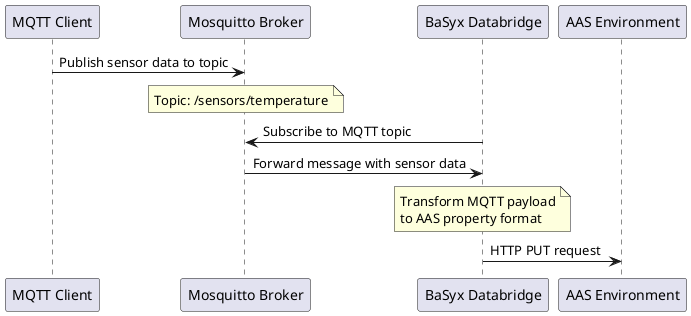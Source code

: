 @startuml
participant "MQTT Client" as Client
participant "Mosquitto Broker" as Broker
participant "BaSyx Databridge" as Bridge
participant "AAS Environment" as AAS

Client -> Broker : Publish sensor data to topic
note over Broker : Topic: /sensors/temperature

Bridge -> Broker : Subscribe to MQTT topic
Broker -> Bridge : Forward message with sensor data

note over Bridge : Transform MQTT payload\nto AAS property format

Bridge -> AAS : HTTP PUT request
@enduml
